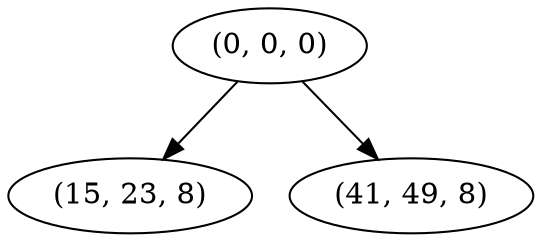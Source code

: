 digraph tree {
    "(0, 0, 0)";
    "(15, 23, 8)";
    "(41, 49, 8)";
    "(0, 0, 0)" -> "(15, 23, 8)";
    "(0, 0, 0)" -> "(41, 49, 8)";
}
